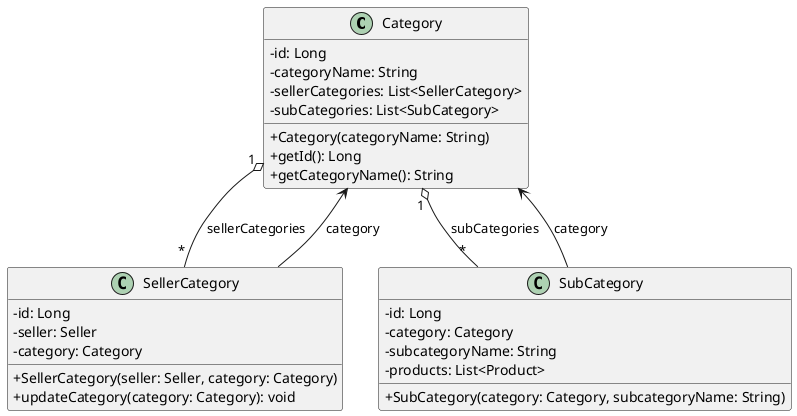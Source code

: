 @startuml
skinparam classAttributeIconSize 0

class Category {
    - id: Long
    - categoryName: String
    - sellerCategories: List<SellerCategory>
    - subCategories: List<SubCategory>
    + Category(categoryName: String)
    + getId(): Long
    + getCategoryName(): String
}

class SellerCategory {
    - id: Long
    - seller: Seller
    - category: Category
    + SellerCategory(seller: Seller, category: Category)
    + updateCategory(category: Category): void
}

class SubCategory {
    - id: Long
    - category: Category
    - subcategoryName: String
    - products: List<Product>
    + SubCategory(category: Category, subcategoryName: String)
}

Category "1" o-- "*" SellerCategory : sellerCategories
Category "1" o-- "*" SubCategory     : subCategories

SellerCategory --> Category : category

SubCategory --> Category    : category
@enduml
